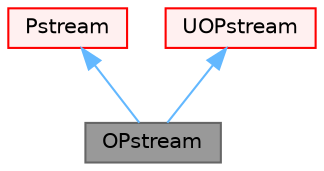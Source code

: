 digraph "OPstream"
{
 // LATEX_PDF_SIZE
  bgcolor="transparent";
  edge [fontname=Helvetica,fontsize=10,labelfontname=Helvetica,labelfontsize=10];
  node [fontname=Helvetica,fontsize=10,shape=box,height=0.2,width=0.4];
  Node1 [id="Node000001",label="OPstream",height=0.2,width=0.4,color="gray40", fillcolor="grey60", style="filled", fontcolor="black",tooltip="Output inter-processor communications stream."];
  Node2 -> Node1 [id="edge1_Node000001_Node000002",dir="back",color="steelblue1",style="solid",tooltip=" "];
  Node2 [id="Node000002",label="Pstream",height=0.2,width=0.4,color="red", fillcolor="#FFF0F0", style="filled",URL="$classFoam_1_1Pstream.html",tooltip="Inter-processor communications stream."];
  Node4 -> Node1 [id="edge2_Node000001_Node000004",dir="back",color="steelblue1",style="solid",tooltip=" "];
  Node4 [id="Node000004",label="UOPstream",height=0.2,width=0.4,color="red", fillcolor="#FFF0F0", style="filled",URL="$classFoam_1_1UOPstream.html",tooltip=" "];
}
